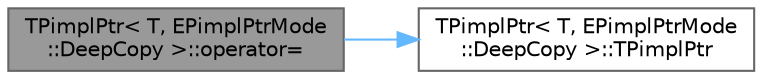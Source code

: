 digraph "TPimplPtr&lt; T, EPimplPtrMode::DeepCopy &gt;::operator="
{
 // INTERACTIVE_SVG=YES
 // LATEX_PDF_SIZE
  bgcolor="transparent";
  edge [fontname=Helvetica,fontsize=10,labelfontname=Helvetica,labelfontsize=10];
  node [fontname=Helvetica,fontsize=10,shape=box,height=0.2,width=0.4];
  rankdir="LR";
  Node1 [id="Node000001",label="TPimplPtr\< T, EPimplPtrMode\l::DeepCopy \>::operator=",height=0.2,width=0.4,color="gray40", fillcolor="grey60", style="filled", fontcolor="black",tooltip=" "];
  Node1 -> Node2 [id="edge1_Node000001_Node000002",color="steelblue1",style="solid",tooltip=" "];
  Node2 [id="Node000002",label="TPimplPtr\< T, EPimplPtrMode\l::DeepCopy \>::TPimplPtr",height=0.2,width=0.4,color="grey40", fillcolor="white", style="filled",URL="$d0/d4b/structTPimplPtr_3_01T_00_01EPimplPtrMode_1_1DeepCopy_01_4.html#a4f7d72d4426426212341f86fc5c1f0ac",tooltip=" "];
}
